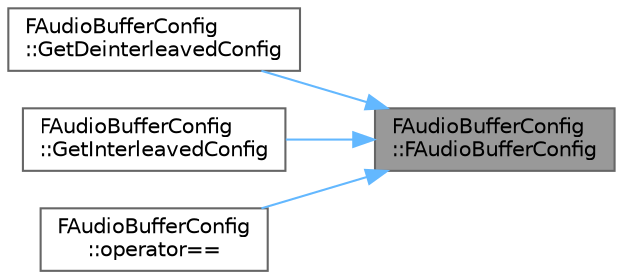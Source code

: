 digraph "FAudioBufferConfig::FAudioBufferConfig"
{
 // INTERACTIVE_SVG=YES
 // LATEX_PDF_SIZE
  bgcolor="transparent";
  edge [fontname=Helvetica,fontsize=10,labelfontname=Helvetica,labelfontsize=10];
  node [fontname=Helvetica,fontsize=10,shape=box,height=0.2,width=0.4];
  rankdir="RL";
  Node1 [id="Node000001",label="FAudioBufferConfig\l::FAudioBufferConfig",height=0.2,width=0.4,color="gray40", fillcolor="grey60", style="filled", fontcolor="black",tooltip=" "];
  Node1 -> Node2 [id="edge1_Node000001_Node000002",dir="back",color="steelblue1",style="solid",tooltip=" "];
  Node2 [id="Node000002",label="FAudioBufferConfig\l::GetDeinterleavedConfig",height=0.2,width=0.4,color="grey40", fillcolor="white", style="filled",URL="$d4/d6e/structFAudioBufferConfig.html#a69f05740e1bafac57a6baf448ce67340",tooltip=" "];
  Node1 -> Node3 [id="edge2_Node000001_Node000003",dir="back",color="steelblue1",style="solid",tooltip=" "];
  Node3 [id="Node000003",label="FAudioBufferConfig\l::GetInterleavedConfig",height=0.2,width=0.4,color="grey40", fillcolor="white", style="filled",URL="$d4/d6e/structFAudioBufferConfig.html#ab73b9ac0b8a4b6ce5b41f60352bad442",tooltip=" "];
  Node1 -> Node4 [id="edge3_Node000001_Node000004",dir="back",color="steelblue1",style="solid",tooltip=" "];
  Node4 [id="Node000004",label="FAudioBufferConfig\l::operator==",height=0.2,width=0.4,color="grey40", fillcolor="white", style="filled",URL="$d4/d6e/structFAudioBufferConfig.html#a5f80a6b334ea19addd09eac459ae6965",tooltip=" "];
}

